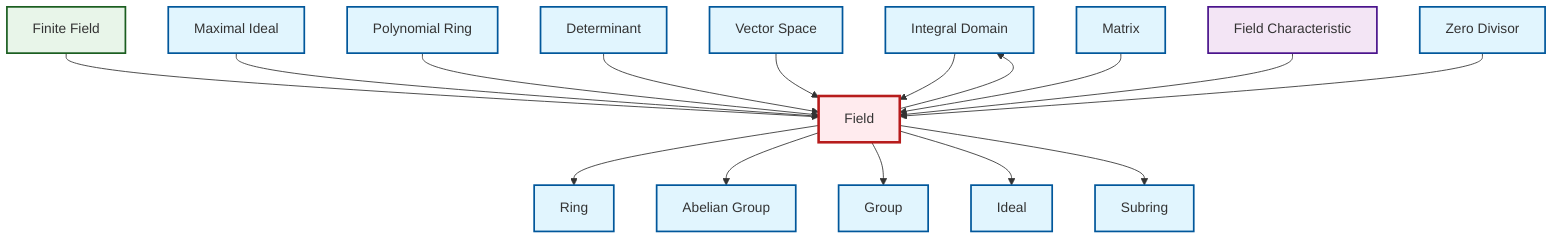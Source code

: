 graph TD
    classDef definition fill:#e1f5fe,stroke:#01579b,stroke-width:2px
    classDef theorem fill:#f3e5f5,stroke:#4a148c,stroke-width:2px
    classDef axiom fill:#fff3e0,stroke:#e65100,stroke-width:2px
    classDef example fill:#e8f5e9,stroke:#1b5e20,stroke-width:2px
    classDef current fill:#ffebee,stroke:#b71c1c,stroke-width:3px
    def-group["Group"]:::definition
    def-integral-domain["Integral Domain"]:::definition
    def-subring["Subring"]:::definition
    def-vector-space["Vector Space"]:::definition
    ex-finite-field["Finite Field"]:::example
    def-matrix["Matrix"]:::definition
    thm-field-characteristic["Field Characteristic"]:::theorem
    def-ring["Ring"]:::definition
    def-polynomial-ring["Polynomial Ring"]:::definition
    def-ideal["Ideal"]:::definition
    def-maximal-ideal["Maximal Ideal"]:::definition
    def-field["Field"]:::definition
    def-zero-divisor["Zero Divisor"]:::definition
    def-determinant["Determinant"]:::definition
    def-abelian-group["Abelian Group"]:::definition
    def-field --> def-integral-domain
    def-field --> def-ring
    def-field --> def-abelian-group
    ex-finite-field --> def-field
    def-maximal-ideal --> def-field
    def-integral-domain --> def-field
    def-field --> def-group
    def-polynomial-ring --> def-field
    def-determinant --> def-field
    def-vector-space --> def-field
    def-field --> def-ideal
    def-field --> def-subring
    def-matrix --> def-field
    thm-field-characteristic --> def-field
    def-zero-divisor --> def-field
    class def-field current